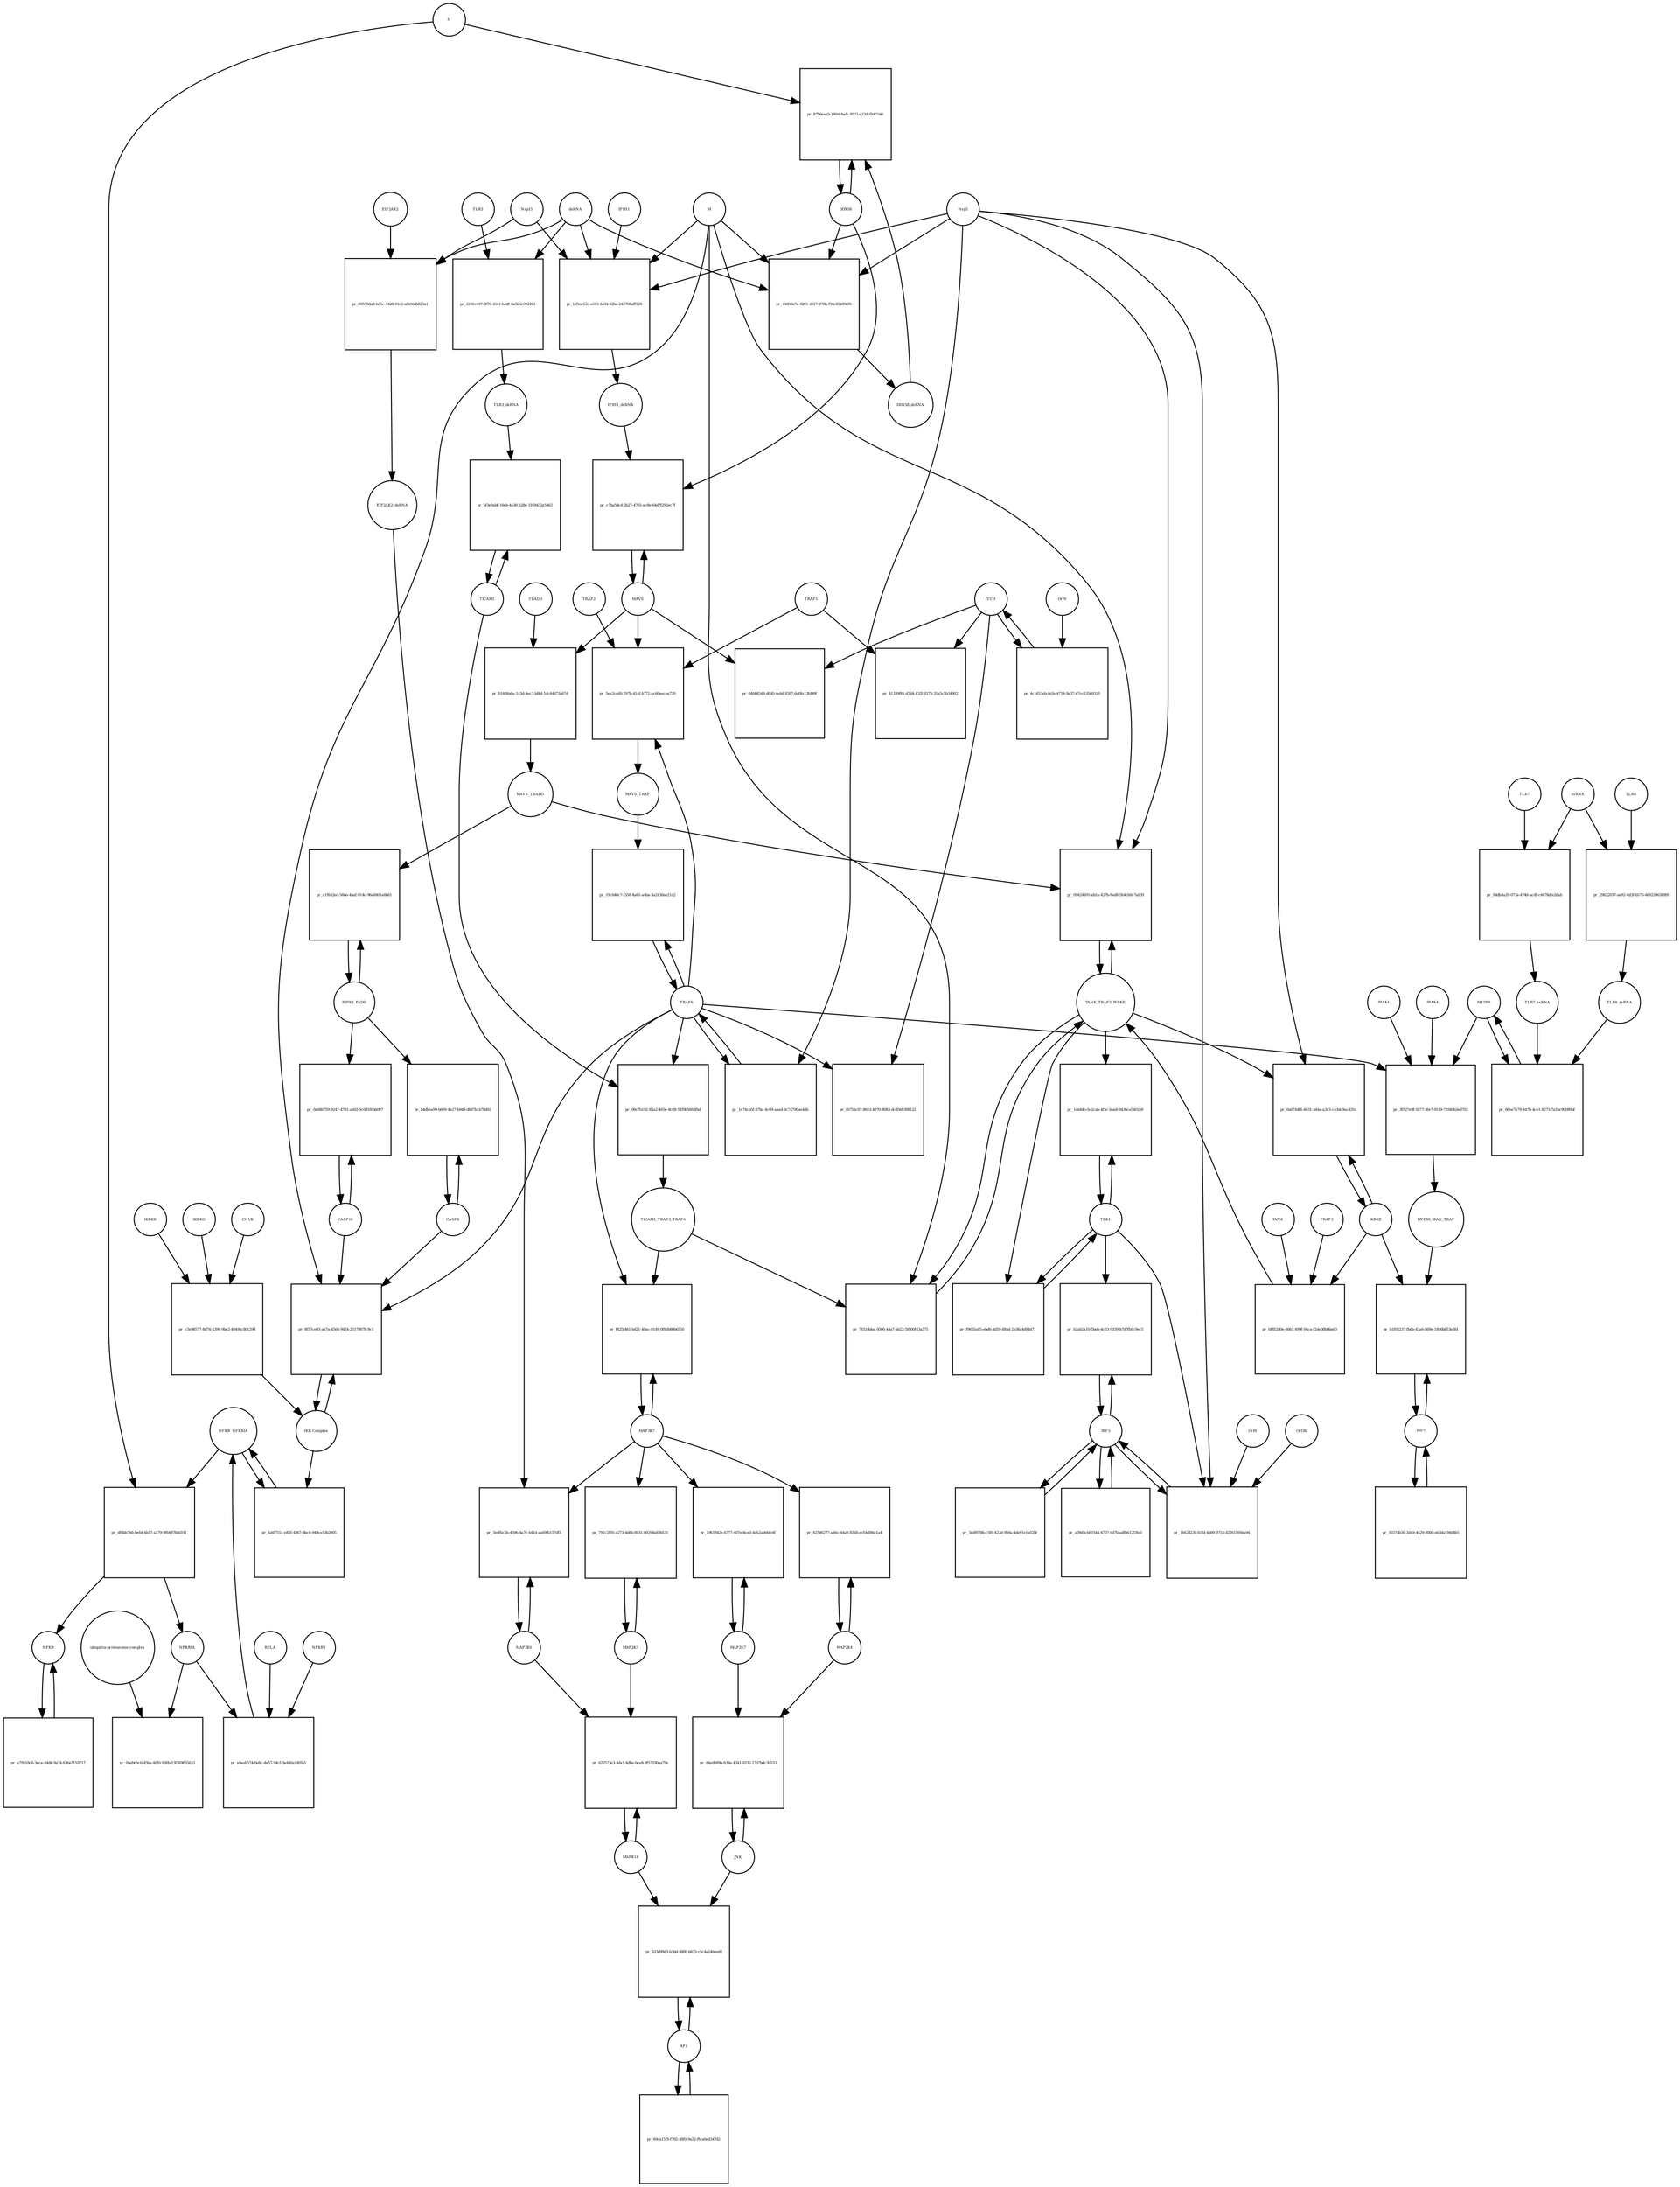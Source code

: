 strict digraph  {
NFKB_NFKBIA [annotation="", bipartite=0, cls=complex, fontsize=4, label=NFKB_NFKBIA, shape=circle];
"pr_df6bb78d-be64-4b57-a379-9f64978dd191" [annotation="", bipartite=1, cls=process, fontsize=4, label="pr_df6bb78d-be64-4b57-a379-9f64978dd191", shape=square];
NFKB [annotation="", bipartite=0, cls=complex, fontsize=4, label=NFKB, shape=circle];
NFKBIA [annotation=urn_miriam_hgnc_7797, bipartite=0, cls=macromolecule, fontsize=4, label=NFKBIA, shape=circle];
N [annotation=urn_miriam_ncbiprotein_1798174255, bipartite=0, cls=macromolecule, fontsize=4, label=N, shape=circle];
TLR3 [annotation=urn_miriam_hgnc_11849, bipartite=0, cls="macromolecule multimer", fontsize=4, label=TLR3, shape=circle];
"pr_d191c497-3f76-4041-be2f-0a5b6e092492" [annotation="", bipartite=1, cls=process, fontsize=4, label="pr_d191c497-3f76-4041-be2f-0a5b6e092492", shape=square];
dsRNA [annotation="", bipartite=0, cls="nucleic acid feature", fontsize=4, label=dsRNA, shape=circle];
TLR3_dsRNA [annotation="", bipartite=0, cls=complex, fontsize=4, label=TLR3_dsRNA, shape=circle];
"pr_49d93e7a-0291-4617-978b-f96c83489cf6" [annotation="", bipartite=1, cls=process, fontsize=4, label="pr_49d93e7a-0291-4617-978b-f96c83489cf6", shape=square];
DDX58_dsRNA [annotation="", bipartite=0, cls=complex, fontsize=4, label=DDX58_dsRNA, shape=circle];
M [annotation=urn_miriam_ncbiprotein_1796318601, bipartite=0, cls=macromolecule, fontsize=4, label=M, shape=circle];
Nsp3 [annotation=urn_miriam_ncbiprotein_1802476807, bipartite=0, cls=macromolecule, fontsize=4, label=Nsp3, shape=circle];
DDX58 [annotation=urn_miriam_hgnc_19102, bipartite=0, cls=macromolecule, fontsize=4, label=DDX58, shape=circle];
"pr_bd9ee63c-e649-4a04-82ba-245708aff528" [annotation="", bipartite=1, cls=process, fontsize=4, label="pr_bd9ee63c-e649-4a04-82ba-245708aff528", shape=square];
IFIH1_dsRNA [annotation="", bipartite=0, cls=complex, fontsize=4, label=IFIH1_dsRNA, shape=circle];
Nsp15 [annotation=urn_miriam_ncbiprotein_1802476818, bipartite=0, cls=macromolecule, fontsize=4, label=Nsp15, shape=circle];
IFIH1 [annotation=urn_miriam_hgnc_18873, bipartite=0, cls=macromolecule, fontsize=4, label=IFIH1, shape=circle];
"pr_87b6eae5-180d-4edc-8522-c23dcfb42166" [annotation="", bipartite=1, cls=process, fontsize=4, label="pr_87b6eae5-180d-4edc-8522-c23dcfb42166", shape=square];
MAVS [annotation=urn_miriam_hgnc_29233, bipartite=0, cls="macromolecule multimer", fontsize=4, label=MAVS, shape=circle];
"pr_c7ba5dcd-2b27-4765-ac8e-64d7f292ec7f" [annotation="", bipartite=1, cls=process, fontsize=4, label="pr_c7ba5dcd-2b27-4765-ac8e-64d7f292ec7f", shape=square];
"pr_04eb6bc6-45ba-46f0-936b-13f269665633" [annotation="", bipartite=1, cls=process, fontsize=4, label="pr_04eb6bc6-45ba-46f0-936b-13f269665633", shape=square];
"ubiquitin-proteasome complex" [annotation="", bipartite=0, cls=complex, fontsize=4, label="ubiquitin-proteasome complex", shape=circle];
IRF3 [annotation=urn_miriam_hgnc_6118, bipartite=0, cls="macromolecule multimer", fontsize=4, label=IRF3, shape=circle];
"pr_b2ab2a10-5beb-4c03-9039-b7d7fb9c9ec5" [annotation="", bipartite=1, cls=process, fontsize=4, label="pr_b2ab2a10-5beb-4c03-9039-b7d7fb9c9ec5", shape=square];
TBK1 [annotation="", bipartite=0, cls=macromolecule, fontsize=4, label=TBK1, shape=circle];
"pr_1662d238-b1fd-4b89-9718-d22615956a94" [annotation="", bipartite=1, cls=process, fontsize=4, label="pr_1662d238-b1fd-4b89-9718-d22615956a94", shape=square];
Orf3b [annotation=urn_miriam_uniprot_P59633, bipartite=0, cls=macromolecule, fontsize=4, label=Orf3b, shape=circle];
Orf8 [annotation=urn_miriam_ncbiprotein_1796318604, bipartite=0, cls=macromolecule, fontsize=4, label=Orf8, shape=circle];
IRF7 [annotation=urn_miriam_hgnc_6122, bipartite=0, cls="macromolecule multimer", fontsize=4, label=IRF7, shape=circle];
"pr_b1f05237-fbdb-43a6-869e-1896bb53e3fd" [annotation="", bipartite=1, cls=process, fontsize=4, label="pr_b1f05237-fbdb-43a6-869e-1896bb53e3fd", shape=square];
IKBKE [annotation=urn_miriam_hgnc_14552, bipartite=0, cls=macromolecule, fontsize=4, label=IKBKE, shape=circle];
MYD88_IRAK_TRAF [annotation="", bipartite=0, cls=complex, fontsize=4, label=MYD88_IRAK_TRAF, shape=circle];
TRAF6 [annotation=urn_miriam_hgnc_12036, bipartite=0, cls=macromolecule, fontsize=4, label=TRAF6, shape=circle];
"pr_19c646c7-f558-4a61-a4ba-3a2438ae21d2" [annotation="", bipartite=1, cls=process, fontsize=4, label="pr_19c646c7-f558-4a61-a4ba-3a2438ae21d2", shape=square];
MAVS_TRAF [annotation="", bipartite=0, cls=complex, fontsize=4, label=MAVS_TRAF, shape=circle];
"pr_04bb8548-d6d0-4e4d-8397-6d0fe13fd99f" [annotation="", bipartite=1, cls=process, fontsize=4, label="pr_04bb8548-d6d0-4e4d-8397-6d0fe13fd99f", shape=square];
ITCH [annotation="", bipartite=0, cls=macromolecule, fontsize=4, label=ITCH, shape=circle];
TRAF5 [annotation=urn_miriam_hgnc_12035, bipartite=0, cls=macromolecule, fontsize=4, label=TRAF5, shape=circle];
"pr_41339f81-d3d4-432f-8273-31a5c5b34902" [annotation="", bipartite=1, cls=process, fontsize=4, label="pr_41339f81-d3d4-432f-8273-31a5c5b34902", shape=square];
"pr_f6755c07-8653-4070-8083-dcd568398122" [annotation="", bipartite=1, cls=process, fontsize=4, label="pr_f6755c07-8653-4070-8083-dcd568398122", shape=square];
TICAM1 [annotation=urn_miriam_hgnc_18348, bipartite=0, cls=macromolecule, fontsize=4, label=TICAM1, shape=circle];
"pr_bf3e0abf-16eb-4a38-b28e-3169432e5462" [annotation="", bipartite=1, cls=process, fontsize=4, label="pr_bf3e0abf-16eb-4a38-b28e-3169432e5462", shape=square];
"pr_08c7b192-82a2-465e-8c08-51f9b5893fbd" [annotation="", bipartite=1, cls=process, fontsize=4, label="pr_08c7b192-82a2-465e-8c08-51f9b5893fbd", shape=square];
TICAM1_TRAF3_TRAF6 [annotation="", bipartite=0, cls=complex, fontsize=4, label=TICAM1_TRAF3_TRAF6, shape=circle];
TANK_TRAF3_IKBKE [annotation="", bipartite=0, cls=complex, fontsize=4, label=TANK_TRAF3_IKBKE, shape=circle];
"pr_7651ddea-9300-44a7-ab22-5f000f43a375" [annotation="", bipartite=1, cls=process, fontsize=4, label="pr_7651ddea-9300-44a7-ab22-5f000f43a375", shape=square];
"pr_1dd44ccb-2cab-4f5c-bba8-9436ca540259" [annotation="", bipartite=1, cls=process, fontsize=4, label="pr_1dd44ccb-2cab-4f5c-bba8-9436ca540259", shape=square];
"pr_0a0744f6-4631-444a-a3c3-c43dc9acd35c" [annotation="", bipartite=1, cls=process, fontsize=4, label="pr_0a0744f6-4631-444a-a3c3-c43dc9acd35c", shape=square];
MYD88 [annotation="", bipartite=0, cls=macromolecule, fontsize=4, label=MYD88, shape=circle];
"pr_3f927e9f-9277-4fe7-9519-71949b3ed702" [annotation="", bipartite=1, cls=process, fontsize=4, label="pr_3f927e9f-9277-4fe7-9519-71949b3ed702", shape=square];
IRAK1 [annotation=urn_miriam_hgnc_6112, bipartite=0, cls=macromolecule, fontsize=4, label=IRAK1, shape=circle];
IRAK4 [annotation=urn_miriam_hgnc_17967, bipartite=0, cls=macromolecule, fontsize=4, label=IRAK4, shape=circle];
TLR7 [annotation=urn_miriam_hgnc_15631, bipartite=0, cls=macromolecule, fontsize=4, label=TLR7, shape=circle];
"pr_94db4a20-073a-474d-acdf-c4478dfe2dab" [annotation="", bipartite=1, cls=process, fontsize=4, label="pr_94db4a20-073a-474d-acdf-c4478dfe2dab", shape=square];
TLR7_ssRNA [annotation="", bipartite=0, cls=complex, fontsize=4, label=TLR7_ssRNA, shape=circle];
ssRNA [annotation="", bipartite=0, cls="nucleic acid feature", fontsize=4, label=ssRNA, shape=circle];
TLR8 [annotation=urn_miriam_hgnc_15632, bipartite=0, cls=macromolecule, fontsize=4, label=TLR8, shape=circle];
"pr_29622017-ae92-4d3f-b575-4602596389f8" [annotation="", bipartite=1, cls=process, fontsize=4, label="pr_29622017-ae92-4d3f-b575-4602596389f8", shape=square];
TLR8_ssRNA [annotation="", bipartite=0, cls=complex, fontsize=4, label=TLR8_ssRNA, shape=circle];
"pr_66ee7a79-847b-4ce1-8273-7a5bc90089bf" [annotation="", bipartite=1, cls=process, fontsize=4, label="pr_66ee7a79-847b-4ce1-8273-7a5bc90089bf", shape=square];
MAP3K7 [annotation="", bipartite=0, cls=macromolecule, fontsize=4, label=MAP3K7, shape=circle];
"pr_f425f461-bd21-40ac-8149-0f86b80b6550" [annotation="", bipartite=1, cls=process, fontsize=4, label="pr_f425f461-bd21-40ac-8149-0f86b80b6550", shape=square];
TRAF2 [annotation=urn_miriam_hgnc_12032, bipartite=0, cls=macromolecule, fontsize=4, label=TRAF2, shape=circle];
"pr_5ee2ca40-297b-414f-b772-ac60eecea720" [annotation="", bipartite=1, cls=process, fontsize=4, label="pr_5ee2ca40-297b-414f-b772-ac60eecea720", shape=square];
"pr_4c1653eb-8cfe-4719-9a37-67cc53569313" [annotation="", bipartite=1, cls=process, fontsize=4, label="pr_4c1653eb-8cfe-4719-9a37-67cc53569313", shape=square];
Orf9 [annotation=urn_miriam_uniprot_P59636, bipartite=0, cls=macromolecule, fontsize=4, label=Orf9, shape=circle];
"pr_01408a6a-143d-4ec3-b8fd-1dc64d73a67d" [annotation="", bipartite=1, cls=process, fontsize=4, label="pr_01408a6a-143d-4ec3-b8fd-1dc64d73a67d", shape=square];
MAVS_TRADD [annotation="", bipartite=0, cls=complex, fontsize=4, label=MAVS_TRADD, shape=circle];
TRADD [annotation=urn_miriam_hgnc_12030, bipartite=0, cls=macromolecule, fontsize=4, label=TRADD, shape=circle];
"pr_1c74cb5f-87bc-4c09-aaad-3c74790ae46b" [annotation="", bipartite=1, cls=process, fontsize=4, label="pr_1c74cb5f-87bc-4c09-aaad-3c74790ae46b", shape=square];
AP1 [annotation="", bipartite=0, cls=complex, fontsize=4, label=AP1, shape=circle];
"pr_b33d99d3-b3bd-4880-b633-c5c4a246eed5" [annotation="", bipartite=1, cls=process, fontsize=4, label="pr_b33d99d3-b3bd-4880-b633-c5c4a246eed5", shape=square];
MAPK14 [annotation="", bipartite=0, cls=macromolecule, fontsize=4, label=MAPK14, shape=circle];
JNK [annotation="", bipartite=0, cls=complex, fontsize=4, label=JNK, shape=circle];
"pr_84edb99b-633e-4341-9232-1707bdc30533" [annotation="", bipartite=1, cls=process, fontsize=4, label="pr_84edb99b-633e-4341-9232-1707bdc30533", shape=square];
MAP2K7 [annotation="", bipartite=0, cls=macromolecule, fontsize=4, label=MAP2K7, shape=circle];
MAP2K4 [annotation="", bipartite=0, cls=macromolecule, fontsize=4, label=MAP2K4, shape=circle];
"pr_425d6277-ab6c-44a9-8368-ecfddf86e1a4" [annotation="", bipartite=1, cls=process, fontsize=4, label="pr_425d6277-ab6c-44a9-8368-ecfddf86e1a4", shape=square];
"pr_1961342e-6777-407e-8ce3-4cb2ab66fe4f" [annotation="", bipartite=1, cls=process, fontsize=4, label="pr_1961342e-6777-407e-8ce3-4cb2ab66fe4f", shape=square];
MAP2K3 [annotation="", bipartite=0, cls=macromolecule, fontsize=4, label=MAP2K3, shape=circle];
"pr_791c2f95-a273-4d8b-8931-b9298a83b531" [annotation="", bipartite=1, cls=process, fontsize=4, label="pr_791c2f95-a273-4d8b-8931-b9298a83b531", shape=square];
MAP2K6 [annotation="", bipartite=0, cls=macromolecule, fontsize=4, label=MAP2K6, shape=circle];
"pr_3edfbc2b-4596-4a7c-b41d-aa69fb157df5" [annotation="", bipartite=1, cls=process, fontsize=4, label="pr_3edfbc2b-4596-4a7c-b41d-aa69fb157df5", shape=square];
EIF2AK2_dsRNA [annotation="", bipartite=0, cls=complex, fontsize=4, label=EIF2AK2_dsRNA, shape=circle];
"pr_09559da8-bd6c-4428-91c2-afb56db823a1" [annotation="", bipartite=1, cls=process, fontsize=4, label="pr_09559da8-bd6c-4428-91c2-afb56db823a1", shape=square];
EIF2AK2 [annotation=urn_miriam_hgnc_9437, bipartite=0, cls=macromolecule, fontsize=4, label=EIF2AK2, shape=circle];
RIPK1_FADD [annotation="", bipartite=0, cls=complex, fontsize=4, label=RIPK1_FADD, shape=circle];
"pr_c1f642ec-566e-4aaf-914c-96a8401a6b61" [annotation="", bipartite=1, cls=process, fontsize=4, label="pr_c1f642ec-566e-4aaf-914c-96a8401a6b61", shape=square];
CASP8 [annotation="", bipartite=0, cls=macromolecule, fontsize=4, label=CASP8, shape=circle];
"pr_b4dbea99-bb09-4e27-b949-d8d7b1b70d02" [annotation="", bipartite=1, cls=process, fontsize=4, label="pr_b4dbea99-bb09-4e27-b949-d8d7b1b70d02", shape=square];
CASP10 [annotation="", bipartite=0, cls=macromolecule, fontsize=4, label=CASP10, shape=circle];
"pr_0a686759-9247-4701-ab02-5c0d1f6bb007" [annotation="", bipartite=1, cls=process, fontsize=4, label="pr_0a686759-9247-4701-ab02-5c0d1f6bb007", shape=square];
"pr_fa6f7551-e82f-4367-8bc8-949ce53b2005" [annotation="", bipartite=1, cls=process, fontsize=4, label="pr_fa6f7551-e82f-4367-8bc8-949ce53b2005", shape=square];
"IKK Complex" [annotation="", bipartite=0, cls=complex, fontsize=4, label="IKK Complex", shape=circle];
"pr_8f57ce03-aa7a-4564-9424-2517987fc9c1" [annotation="", bipartite=1, cls=process, fontsize=4, label="pr_8f57ce03-aa7a-4564-9424-2517987fc9c1", shape=square];
"pr_a9aab574-0e8c-4e57-94cf-3e446a14f055" [annotation="", bipartite=1, cls=process, fontsize=4, label="pr_a9aab574-0e8c-4e57-94cf-3e446a14f055", shape=square];
RELA [annotation="", bipartite=0, cls=macromolecule, fontsize=4, label=RELA, shape=circle];
NFKB1 [annotation="", bipartite=0, cls=macromolecule, fontsize=4, label=NFKB1, shape=circle];
IKBKG [annotation="", bipartite=0, cls=macromolecule, fontsize=4, label=IKBKG, shape=circle];
"pr_c5e98577-8d74-4399-9be2-40494c80129d" [annotation="", bipartite=1, cls=process, fontsize=4, label="pr_c5e98577-8d74-4399-9be2-40494c80129d", shape=square];
CHUK [annotation="", bipartite=0, cls=macromolecule, fontsize=4, label=CHUK, shape=circle];
IKBKB [annotation="", bipartite=0, cls=macromolecule, fontsize=4, label=IKBKB, shape=circle];
"pr_09424691-ab1a-427b-8ed8-5b4cb0c7ab39" [annotation="", bipartite=1, cls=process, fontsize=4, label="pr_09424691-ab1a-427b-8ed8-5b4cb0c7ab39", shape=square];
"pr_f9655a85-ebd6-4d59-884d-2b36a4d94d71" [annotation="", bipartite=1, cls=process, fontsize=4, label="pr_f9655a85-ebd6-4d59-884d-2b36a4d94d71", shape=square];
"pr_622573e3-3da1-4dba-bce8-9f57190aa79e" [annotation="", bipartite=1, cls=process, fontsize=4, label="pr_622573e3-3da1-4dba-bce8-9f57190aa79e", shape=square];
TRAF3 [annotation="", bipartite=0, cls=macromolecule, fontsize=4, label=TRAF3, shape=circle];
"pr_bf852d0e-60b1-499f-94ca-f2de08b0ba63" [annotation="", bipartite=1, cls=process, fontsize=4, label="pr_bf852d0e-60b1-499f-94ca-f2de08b0ba63", shape=square];
TANK [annotation="", bipartite=0, cls=macromolecule, fontsize=4, label=TANK, shape=circle];
"pr_a79518c6-3ece-44d4-9a74-636e5f32ff17" [annotation="", bipartite=1, cls=process, fontsize=4, label="pr_a79518c6-3ece-44d4-9a74-636e5f32ff17", shape=square];
"pr_a09d5cbf-f544-4707-9d7b-adfb612f3fe0" [annotation="", bipartite=1, cls=process, fontsize=4, label="pr_a09d5cbf-f544-4707-9d7b-adfb612f3fe0", shape=square];
"pr_3edf9786-c5f6-423d-959a-4de91e1a02bf" [annotation="", bipartite=1, cls=process, fontsize=4, label="pr_3edf9786-c5f6-423d-959a-4de91e1a02bf", shape=square];
"pr_5037db30-3d49-4429-80b9-eb3da19408b5" [annotation="", bipartite=1, cls=process, fontsize=4, label="pr_5037db30-3d49-4429-80b9-eb3da19408b5", shape=square];
"pr_69ca15f9-f765-48f0-9a22-ffca6ed347d2" [annotation="", bipartite=1, cls=process, fontsize=4, label="pr_69ca15f9-f765-48f0-9a22-ffca6ed347d2", shape=square];
NFKB_NFKBIA -> "pr_df6bb78d-be64-4b57-a379-9f64978dd191"  [annotation="", interaction_type=consumption];
NFKB_NFKBIA -> "pr_fa6f7551-e82f-4367-8bc8-949ce53b2005"  [annotation="", interaction_type=consumption];
"pr_df6bb78d-be64-4b57-a379-9f64978dd191" -> NFKB  [annotation="", interaction_type=production];
"pr_df6bb78d-be64-4b57-a379-9f64978dd191" -> NFKBIA  [annotation="", interaction_type=production];
NFKB -> "pr_a79518c6-3ece-44d4-9a74-636e5f32ff17"  [annotation="", interaction_type=consumption];
NFKBIA -> "pr_04eb6bc6-45ba-46f0-936b-13f269665633"  [annotation="", interaction_type=consumption];
NFKBIA -> "pr_a9aab574-0e8c-4e57-94cf-3e446a14f055"  [annotation="", interaction_type=consumption];
N -> "pr_df6bb78d-be64-4b57-a379-9f64978dd191"  [annotation="urn_miriam_pubmed_16143815|urn_miriam_taxonomy_694009", interaction_type=stimulation];
N -> "pr_87b6eae5-180d-4edc-8522-c23dcfb42166"  [annotation="urn_miriam_pubmed_25581309|urn_miriam_pubmed_28148787|urn_miriam_taxonomy_694009", interaction_type=inhibition];
TLR3 -> "pr_d191c497-3f76-4041-be2f-0a5b6e092492"  [annotation="", interaction_type=consumption];
"pr_d191c497-3f76-4041-be2f-0a5b6e092492" -> TLR3_dsRNA  [annotation="", interaction_type=production];
dsRNA -> "pr_d191c497-3f76-4041-be2f-0a5b6e092492"  [annotation="", interaction_type=consumption];
dsRNA -> "pr_49d93e7a-0291-4617-978b-f96c83489cf6"  [annotation="", interaction_type=consumption];
dsRNA -> "pr_bd9ee63c-e649-4a04-82ba-245708aff528"  [annotation="", interaction_type=consumption];
dsRNA -> "pr_09559da8-bd6c-4428-91c2-afb56db823a1"  [annotation="", interaction_type=consumption];
TLR3_dsRNA -> "pr_bf3e0abf-16eb-4a38-b28e-3169432e5462"  [annotation=urn_miriam_pubmed_20303872, interaction_type=stimulation];
"pr_49d93e7a-0291-4617-978b-f96c83489cf6" -> DDX58_dsRNA  [annotation="", interaction_type=production];
DDX58_dsRNA -> "pr_87b6eae5-180d-4edc-8522-c23dcfb42166"  [annotation="urn_miriam_pubmed_25581309|urn_miriam_pubmed_28148787|urn_miriam_taxonomy_694009", interaction_type=catalysis];
M -> "pr_49d93e7a-0291-4617-978b-f96c83489cf6"  [annotation="urn_miriam_pubmed_20303872|urn_miriam_pubmed_19380580|urn_miriam_pubmed_31226023|urn_miriam_taxonomy_694009", interaction_type=inhibition];
M -> "pr_bd9ee63c-e649-4a04-82ba-245708aff528"  [annotation="urn_miriam_pubmed_28484023|urn_miriam_pubmed_19380580|urn_miriam_pubmed_31226023|urn_miriam_taxonomy_694009", interaction_type=inhibition];
M -> "pr_7651ddea-9300-44a7-ab22-5f000f43a375"  [annotation="urn_miriam_pubmed_19380580|urn_miriam_pubmed_19366914|urn_miriam_taxonomy_694009", interaction_type=inhibition];
M -> "pr_8f57ce03-aa7a-4564-9424-2517987fc9c1"  [annotation="urn_miriam_pubmed_19366914|urn_miriam_pubmed_20303872|urn_miriam_pubmed_17705188|urn_miriam_pubmed_694009", interaction_type=inhibition];
M -> "pr_09424691-ab1a-427b-8ed8-5b4cb0c7ab39"  [annotation="urn_miriam_pubmed_19366914|urn_miriam_pubmed_27164085|urn_miriam_pubmed_19380580|urn_miriam_taxonomy_694009", interaction_type=inhibition];
Nsp3 -> "pr_49d93e7a-0291-4617-978b-f96c83489cf6"  [annotation="urn_miriam_pubmed_20303872|urn_miriam_pubmed_19380580|urn_miriam_pubmed_31226023|urn_miriam_taxonomy_694009", interaction_type=inhibition];
Nsp3 -> "pr_bd9ee63c-e649-4a04-82ba-245708aff528"  [annotation="urn_miriam_pubmed_28484023|urn_miriam_pubmed_19380580|urn_miriam_pubmed_31226023|urn_miriam_taxonomy_694009", interaction_type=inhibition];
Nsp3 -> "pr_1662d238-b1fd-4b89-9718-d22615956a94"  [annotation="urn_miriam_pubmed_17761676|urn_miriam_pubmed_31226023|urn_miriam_taxonomy_694009", interaction_type=inhibition];
Nsp3 -> "pr_0a0744f6-4631-444a-a3c3-c43dc9acd35c"  [annotation="urn_miriam_pubmed_20303872|urn_miriam_pubmed_31226023|urn_miriam_taxonomy_694009", interaction_type=inhibition];
Nsp3 -> "pr_1c74cb5f-87bc-4c09-aaad-3c74790ae46b"  [annotation="urn_miriam_pubmed_27164085|urn_miriam_taxonomy_694009", interaction_type=catalysis];
Nsp3 -> "pr_09424691-ab1a-427b-8ed8-5b4cb0c7ab39"  [annotation="urn_miriam_pubmed_19366914|urn_miriam_pubmed_27164085|urn_miriam_pubmed_19380580|urn_miriam_taxonomy_694009", interaction_type=inhibition];
DDX58 -> "pr_49d93e7a-0291-4617-978b-f96c83489cf6"  [annotation="", interaction_type=consumption];
DDX58 -> "pr_87b6eae5-180d-4edc-8522-c23dcfb42166"  [annotation="", interaction_type=consumption];
DDX58 -> "pr_c7ba5dcd-2b27-4765-ac8e-64d7f292ec7f"  [annotation=urn_miriam_pubmed_25581309, interaction_type=catalysis];
"pr_bd9ee63c-e649-4a04-82ba-245708aff528" -> IFIH1_dsRNA  [annotation="", interaction_type=production];
IFIH1_dsRNA -> "pr_c7ba5dcd-2b27-4765-ac8e-64d7f292ec7f"  [annotation=urn_miriam_pubmed_25581309, interaction_type=catalysis];
Nsp15 -> "pr_bd9ee63c-e649-4a04-82ba-245708aff528"  [annotation="urn_miriam_pubmed_28484023|urn_miriam_pubmed_19380580|urn_miriam_pubmed_31226023|urn_miriam_taxonomy_694009", interaction_type=inhibition];
Nsp15 -> "pr_09559da8-bd6c-4428-91c2-afb56db823a1"  [annotation="urn_miriam_pubmed_28484023|urn_miriam_pubmed_19366914|urn_miriam_taxonomy_694009", interaction_type=inhibition];
IFIH1 -> "pr_bd9ee63c-e649-4a04-82ba-245708aff528"  [annotation="", interaction_type=consumption];
"pr_87b6eae5-180d-4edc-8522-c23dcfb42166" -> DDX58  [annotation="", interaction_type=production];
MAVS -> "pr_c7ba5dcd-2b27-4765-ac8e-64d7f292ec7f"  [annotation="", interaction_type=consumption];
MAVS -> "pr_04bb8548-d6d0-4e4d-8397-6d0fe13fd99f"  [annotation="", interaction_type=consumption];
MAVS -> "pr_5ee2ca40-297b-414f-b772-ac60eecea720"  [annotation="", interaction_type=consumption];
MAVS -> "pr_01408a6a-143d-4ec3-b8fd-1dc64d73a67d"  [annotation="", interaction_type=consumption];
"pr_c7ba5dcd-2b27-4765-ac8e-64d7f292ec7f" -> MAVS  [annotation="", interaction_type=production];
"ubiquitin-proteasome complex" -> "pr_04eb6bc6-45ba-46f0-936b-13f269665633"  [annotation=urn_miriam_pubmed_20303872, interaction_type=catalysis];
IRF3 -> "pr_b2ab2a10-5beb-4c03-9039-b7d7fb9c9ec5"  [annotation="", interaction_type=consumption];
IRF3 -> "pr_1662d238-b1fd-4b89-9718-d22615956a94"  [annotation="", interaction_type=consumption];
IRF3 -> "pr_a09d5cbf-f544-4707-9d7b-adfb612f3fe0"  [annotation="", interaction_type=consumption];
IRF3 -> "pr_3edf9786-c5f6-423d-959a-4de91e1a02bf"  [annotation="", interaction_type=consumption];
"pr_b2ab2a10-5beb-4c03-9039-b7d7fb9c9ec5" -> IRF3  [annotation="", interaction_type=production];
TBK1 -> "pr_b2ab2a10-5beb-4c03-9039-b7d7fb9c9ec5"  [annotation=urn_miriam_pubmed_25581309, interaction_type=catalysis];
TBK1 -> "pr_1662d238-b1fd-4b89-9718-d22615956a94"  [annotation="urn_miriam_pubmed_17761676|urn_miriam_pubmed_31226023|urn_miriam_taxonomy_694009", interaction_type=catalysis];
TBK1 -> "pr_1dd44ccb-2cab-4f5c-bba8-9436ca540259"  [annotation="", interaction_type=consumption];
TBK1 -> "pr_f9655a85-ebd6-4d59-884d-2b36a4d94d71"  [annotation="", interaction_type=consumption];
"pr_1662d238-b1fd-4b89-9718-d22615956a94" -> IRF3  [annotation="", interaction_type=production];
Orf3b -> "pr_1662d238-b1fd-4b89-9718-d22615956a94"  [annotation="urn_miriam_pubmed_17761676|urn_miriam_pubmed_31226023|urn_miriam_taxonomy_694009", interaction_type=inhibition];
Orf8 -> "pr_1662d238-b1fd-4b89-9718-d22615956a94"  [annotation="urn_miriam_pubmed_17761676|urn_miriam_pubmed_31226023|urn_miriam_taxonomy_694009", interaction_type=inhibition];
IRF7 -> "pr_b1f05237-fbdb-43a6-869e-1896bb53e3fd"  [annotation="", interaction_type=consumption];
IRF7 -> "pr_5037db30-3d49-4429-80b9-eb3da19408b5"  [annotation="", interaction_type=consumption];
"pr_b1f05237-fbdb-43a6-869e-1896bb53e3fd" -> IRF7  [annotation="", interaction_type=production];
IKBKE -> "pr_b1f05237-fbdb-43a6-869e-1896bb53e3fd"  [annotation=urn_miriam_pubmed_20303872, interaction_type=catalysis];
IKBKE -> "pr_0a0744f6-4631-444a-a3c3-c43dc9acd35c"  [annotation="", interaction_type=consumption];
IKBKE -> "pr_bf852d0e-60b1-499f-94ca-f2de08b0ba63"  [annotation="", interaction_type=consumption];
MYD88_IRAK_TRAF -> "pr_b1f05237-fbdb-43a6-869e-1896bb53e3fd"  [annotation=urn_miriam_pubmed_20303872, interaction_type=catalysis];
TRAF6 -> "pr_19c646c7-f558-4a61-a4ba-3a2438ae21d2"  [annotation="", interaction_type=consumption];
TRAF6 -> "pr_f6755c07-8653-4070-8083-dcd568398122"  [annotation="", interaction_type=consumption];
TRAF6 -> "pr_08c7b192-82a2-465e-8c08-51f9b5893fbd"  [annotation="", interaction_type=consumption];
TRAF6 -> "pr_3f927e9f-9277-4fe7-9519-71949b3ed702"  [annotation="", interaction_type=consumption];
TRAF6 -> "pr_f425f461-bd21-40ac-8149-0f86b80b6550"  [annotation=urn_miriam_pubmed_19366914, interaction_type=stimulation];
TRAF6 -> "pr_5ee2ca40-297b-414f-b772-ac60eecea720"  [annotation="", interaction_type=consumption];
TRAF6 -> "pr_1c74cb5f-87bc-4c09-aaad-3c74790ae46b"  [annotation="", interaction_type=consumption];
TRAF6 -> "pr_8f57ce03-aa7a-4564-9424-2517987fc9c1"  [annotation="urn_miriam_pubmed_19366914|urn_miriam_pubmed_20303872|urn_miriam_pubmed_17705188|urn_miriam_pubmed_694009", interaction_type=stimulation];
"pr_19c646c7-f558-4a61-a4ba-3a2438ae21d2" -> TRAF6  [annotation="", interaction_type=production];
MAVS_TRAF -> "pr_19c646c7-f558-4a61-a4ba-3a2438ae21d2"  [annotation=urn_miriam_pubmed_19366914, interaction_type=catalysis];
ITCH -> "pr_04bb8548-d6d0-4e4d-8397-6d0fe13fd99f"  [annotation=urn_miriam_pubmed_25135833, interaction_type=catalysis];
ITCH -> "pr_41339f81-d3d4-432f-8273-31a5c5b34902"  [annotation=urn_miriam_pubmed_25135833, interaction_type=catalysis];
ITCH -> "pr_f6755c07-8653-4070-8083-dcd568398122"  [annotation=urn_miriam_pubmed_25135833, interaction_type=catalysis];
ITCH -> "pr_4c1653eb-8cfe-4719-9a37-67cc53569313"  [annotation="", interaction_type=consumption];
TRAF5 -> "pr_41339f81-d3d4-432f-8273-31a5c5b34902"  [annotation="", interaction_type=consumption];
TRAF5 -> "pr_5ee2ca40-297b-414f-b772-ac60eecea720"  [annotation="", interaction_type=consumption];
TICAM1 -> "pr_bf3e0abf-16eb-4a38-b28e-3169432e5462"  [annotation="", interaction_type=consumption];
TICAM1 -> "pr_08c7b192-82a2-465e-8c08-51f9b5893fbd"  [annotation="", interaction_type=consumption];
"pr_bf3e0abf-16eb-4a38-b28e-3169432e5462" -> TICAM1  [annotation="", interaction_type=production];
"pr_08c7b192-82a2-465e-8c08-51f9b5893fbd" -> TICAM1_TRAF3_TRAF6  [annotation="", interaction_type=production];
TICAM1_TRAF3_TRAF6 -> "pr_7651ddea-9300-44a7-ab22-5f000f43a375"  [annotation="urn_miriam_pubmed_19380580|urn_miriam_pubmed_19366914|urn_miriam_taxonomy_694009", interaction_type=stimulation];
TICAM1_TRAF3_TRAF6 -> "pr_f425f461-bd21-40ac-8149-0f86b80b6550"  [annotation=urn_miriam_pubmed_19366914, interaction_type=stimulation];
TANK_TRAF3_IKBKE -> "pr_7651ddea-9300-44a7-ab22-5f000f43a375"  [annotation="", interaction_type=consumption];
TANK_TRAF3_IKBKE -> "pr_1dd44ccb-2cab-4f5c-bba8-9436ca540259"  [annotation=urn_miriam_pubmed_20303872, interaction_type=stimulation];
TANK_TRAF3_IKBKE -> "pr_0a0744f6-4631-444a-a3c3-c43dc9acd35c"  [annotation="urn_miriam_pubmed_20303872|urn_miriam_pubmed_31226023|urn_miriam_taxonomy_694009", interaction_type=stimulation];
TANK_TRAF3_IKBKE -> "pr_09424691-ab1a-427b-8ed8-5b4cb0c7ab39"  [annotation="", interaction_type=consumption];
TANK_TRAF3_IKBKE -> "pr_f9655a85-ebd6-4d59-884d-2b36a4d94d71"  [annotation=urn_miriam_pubmed_19366914, interaction_type=stimulation];
"pr_7651ddea-9300-44a7-ab22-5f000f43a375" -> TANK_TRAF3_IKBKE  [annotation="", interaction_type=production];
"pr_1dd44ccb-2cab-4f5c-bba8-9436ca540259" -> TBK1  [annotation="", interaction_type=production];
"pr_0a0744f6-4631-444a-a3c3-c43dc9acd35c" -> IKBKE  [annotation="", interaction_type=production];
MYD88 -> "pr_3f927e9f-9277-4fe7-9519-71949b3ed702"  [annotation="", interaction_type=consumption];
MYD88 -> "pr_66ee7a79-847b-4ce1-8273-7a5bc90089bf"  [annotation="", interaction_type=consumption];
"pr_3f927e9f-9277-4fe7-9519-71949b3ed702" -> MYD88_IRAK_TRAF  [annotation="", interaction_type=production];
IRAK1 -> "pr_3f927e9f-9277-4fe7-9519-71949b3ed702"  [annotation="", interaction_type=consumption];
IRAK4 -> "pr_3f927e9f-9277-4fe7-9519-71949b3ed702"  [annotation="", interaction_type=consumption];
TLR7 -> "pr_94db4a20-073a-474d-acdf-c4478dfe2dab"  [annotation="", interaction_type=consumption];
"pr_94db4a20-073a-474d-acdf-c4478dfe2dab" -> TLR7_ssRNA  [annotation="", interaction_type=production];
TLR7_ssRNA -> "pr_66ee7a79-847b-4ce1-8273-7a5bc90089bf"  [annotation=urn_miriam_pubmed_19366914, interaction_type=stimulation];
ssRNA -> "pr_94db4a20-073a-474d-acdf-c4478dfe2dab"  [annotation="", interaction_type=consumption];
ssRNA -> "pr_29622017-ae92-4d3f-b575-4602596389f8"  [annotation="", interaction_type=consumption];
TLR8 -> "pr_29622017-ae92-4d3f-b575-4602596389f8"  [annotation="", interaction_type=consumption];
"pr_29622017-ae92-4d3f-b575-4602596389f8" -> TLR8_ssRNA  [annotation="", interaction_type=production];
TLR8_ssRNA -> "pr_66ee7a79-847b-4ce1-8273-7a5bc90089bf"  [annotation=urn_miriam_pubmed_19366914, interaction_type=stimulation];
"pr_66ee7a79-847b-4ce1-8273-7a5bc90089bf" -> MYD88  [annotation="", interaction_type=production];
MAP3K7 -> "pr_f425f461-bd21-40ac-8149-0f86b80b6550"  [annotation="", interaction_type=consumption];
MAP3K7 -> "pr_425d6277-ab6c-44a9-8368-ecfddf86e1a4"  [annotation=urn_miriam_pubmed_19366914, interaction_type=catalysis];
MAP3K7 -> "pr_1961342e-6777-407e-8ce3-4cb2ab66fe4f"  [annotation=urn_miriam_pubmed_19366914, interaction_type=catalysis];
MAP3K7 -> "pr_791c2f95-a273-4d8b-8931-b9298a83b531"  [annotation=urn_miriam_pubmed_19366914, interaction_type=catalysis];
MAP3K7 -> "pr_3edfbc2b-4596-4a7c-b41d-aa69fb157df5"  [annotation=urn_miriam_pubmed_19366914, interaction_type=catalysis];
"pr_f425f461-bd21-40ac-8149-0f86b80b6550" -> MAP3K7  [annotation="", interaction_type=production];
TRAF2 -> "pr_5ee2ca40-297b-414f-b772-ac60eecea720"  [annotation="", interaction_type=consumption];
"pr_5ee2ca40-297b-414f-b772-ac60eecea720" -> MAVS_TRAF  [annotation="", interaction_type=production];
"pr_4c1653eb-8cfe-4719-9a37-67cc53569313" -> ITCH  [annotation="", interaction_type=production];
Orf9 -> "pr_4c1653eb-8cfe-4719-9a37-67cc53569313"  [annotation="urn_miriam_pubmed_25135833|urn_miriam_taxonomy_694009", interaction_type=stimulation];
"pr_01408a6a-143d-4ec3-b8fd-1dc64d73a67d" -> MAVS_TRADD  [annotation="", interaction_type=production];
MAVS_TRADD -> "pr_c1f642ec-566e-4aaf-914c-96a8401a6b61"  [annotation=urn_miriam_pubmed_19366914, interaction_type=stimulation];
MAVS_TRADD -> "pr_09424691-ab1a-427b-8ed8-5b4cb0c7ab39"  [annotation="urn_miriam_pubmed_19366914|urn_miriam_pubmed_27164085|urn_miriam_pubmed_19380580|urn_miriam_taxonomy_694009", interaction_type=stimulation];
TRADD -> "pr_01408a6a-143d-4ec3-b8fd-1dc64d73a67d"  [annotation="", interaction_type=consumption];
"pr_1c74cb5f-87bc-4c09-aaad-3c74790ae46b" -> TRAF6  [annotation="", interaction_type=production];
AP1 -> "pr_b33d99d3-b3bd-4880-b633-c5c4a246eed5"  [annotation="", interaction_type=consumption];
AP1 -> "pr_69ca15f9-f765-48f0-9a22-ffca6ed347d2"  [annotation="", interaction_type=consumption];
"pr_b33d99d3-b3bd-4880-b633-c5c4a246eed5" -> AP1  [annotation="", interaction_type=production];
MAPK14 -> "pr_b33d99d3-b3bd-4880-b633-c5c4a246eed5"  [annotation=urn_miriam_pubmed_19366914, interaction_type=stimulation];
MAPK14 -> "pr_622573e3-3da1-4dba-bce8-9f57190aa79e"  [annotation="", interaction_type=consumption];
JNK -> "pr_b33d99d3-b3bd-4880-b633-c5c4a246eed5"  [annotation=urn_miriam_pubmed_19366914, interaction_type=stimulation];
JNK -> "pr_84edb99b-633e-4341-9232-1707bdc30533"  [annotation="", interaction_type=consumption];
"pr_84edb99b-633e-4341-9232-1707bdc30533" -> JNK  [annotation="", interaction_type=production];
MAP2K7 -> "pr_84edb99b-633e-4341-9232-1707bdc30533"  [annotation=urn_miriam_pubmed_19366914, interaction_type=catalysis];
MAP2K7 -> "pr_1961342e-6777-407e-8ce3-4cb2ab66fe4f"  [annotation="", interaction_type=consumption];
MAP2K4 -> "pr_84edb99b-633e-4341-9232-1707bdc30533"  [annotation=urn_miriam_pubmed_19366914, interaction_type=catalysis];
MAP2K4 -> "pr_425d6277-ab6c-44a9-8368-ecfddf86e1a4"  [annotation="", interaction_type=consumption];
"pr_425d6277-ab6c-44a9-8368-ecfddf86e1a4" -> MAP2K4  [annotation="", interaction_type=production];
"pr_1961342e-6777-407e-8ce3-4cb2ab66fe4f" -> MAP2K7  [annotation="", interaction_type=production];
MAP2K3 -> "pr_791c2f95-a273-4d8b-8931-b9298a83b531"  [annotation="", interaction_type=consumption];
MAP2K3 -> "pr_622573e3-3da1-4dba-bce8-9f57190aa79e"  [annotation=urn_miriam_pubmed_19366914, interaction_type=catalysis];
"pr_791c2f95-a273-4d8b-8931-b9298a83b531" -> MAP2K3  [annotation="", interaction_type=production];
MAP2K6 -> "pr_3edfbc2b-4596-4a7c-b41d-aa69fb157df5"  [annotation="", interaction_type=consumption];
MAP2K6 -> "pr_622573e3-3da1-4dba-bce8-9f57190aa79e"  [annotation=urn_miriam_pubmed_19366914, interaction_type=catalysis];
"pr_3edfbc2b-4596-4a7c-b41d-aa69fb157df5" -> MAP2K6  [annotation="", interaction_type=production];
EIF2AK2_dsRNA -> "pr_3edfbc2b-4596-4a7c-b41d-aa69fb157df5"  [annotation=urn_miriam_pubmed_19366914, interaction_type=stimulation];
"pr_09559da8-bd6c-4428-91c2-afb56db823a1" -> EIF2AK2_dsRNA  [annotation="", interaction_type=production];
EIF2AK2 -> "pr_09559da8-bd6c-4428-91c2-afb56db823a1"  [annotation="", interaction_type=consumption];
RIPK1_FADD -> "pr_c1f642ec-566e-4aaf-914c-96a8401a6b61"  [annotation="", interaction_type=consumption];
RIPK1_FADD -> "pr_b4dbea99-bb09-4e27-b949-d8d7b1b70d02"  [annotation=urn_miriam_pubmed_19366914, interaction_type=stimulation];
RIPK1_FADD -> "pr_0a686759-9247-4701-ab02-5c0d1f6bb007"  [annotation=urn_miriam_pubmed_20303872, interaction_type=stimulation];
"pr_c1f642ec-566e-4aaf-914c-96a8401a6b61" -> RIPK1_FADD  [annotation="", interaction_type=production];
CASP8 -> "pr_b4dbea99-bb09-4e27-b949-d8d7b1b70d02"  [annotation="", interaction_type=consumption];
CASP8 -> "pr_8f57ce03-aa7a-4564-9424-2517987fc9c1"  [annotation="urn_miriam_pubmed_19366914|urn_miriam_pubmed_20303872|urn_miriam_pubmed_17705188|urn_miriam_pubmed_694009", interaction_type=stimulation];
"pr_b4dbea99-bb09-4e27-b949-d8d7b1b70d02" -> CASP8  [annotation="", interaction_type=production];
CASP10 -> "pr_0a686759-9247-4701-ab02-5c0d1f6bb007"  [annotation="", interaction_type=consumption];
CASP10 -> "pr_8f57ce03-aa7a-4564-9424-2517987fc9c1"  [annotation="urn_miriam_pubmed_19366914|urn_miriam_pubmed_20303872|urn_miriam_pubmed_17705188|urn_miriam_pubmed_694009", interaction_type=stimulation];
"pr_0a686759-9247-4701-ab02-5c0d1f6bb007" -> CASP10  [annotation="", interaction_type=production];
"pr_fa6f7551-e82f-4367-8bc8-949ce53b2005" -> NFKB_NFKBIA  [annotation="", interaction_type=production];
"IKK Complex" -> "pr_fa6f7551-e82f-4367-8bc8-949ce53b2005"  [annotation=urn_miriam_pubmed_19366914, interaction_type=catalysis];
"IKK Complex" -> "pr_8f57ce03-aa7a-4564-9424-2517987fc9c1"  [annotation="", interaction_type=consumption];
"pr_8f57ce03-aa7a-4564-9424-2517987fc9c1" -> "IKK Complex"  [annotation="", interaction_type=production];
"pr_a9aab574-0e8c-4e57-94cf-3e446a14f055" -> NFKB_NFKBIA  [annotation="", interaction_type=production];
RELA -> "pr_a9aab574-0e8c-4e57-94cf-3e446a14f055"  [annotation="", interaction_type=consumption];
NFKB1 -> "pr_a9aab574-0e8c-4e57-94cf-3e446a14f055"  [annotation="", interaction_type=consumption];
IKBKG -> "pr_c5e98577-8d74-4399-9be2-40494c80129d"  [annotation="", interaction_type=consumption];
"pr_c5e98577-8d74-4399-9be2-40494c80129d" -> "IKK Complex"  [annotation="", interaction_type=production];
CHUK -> "pr_c5e98577-8d74-4399-9be2-40494c80129d"  [annotation="", interaction_type=consumption];
IKBKB -> "pr_c5e98577-8d74-4399-9be2-40494c80129d"  [annotation="", interaction_type=consumption];
"pr_09424691-ab1a-427b-8ed8-5b4cb0c7ab39" -> TANK_TRAF3_IKBKE  [annotation="", interaction_type=production];
"pr_f9655a85-ebd6-4d59-884d-2b36a4d94d71" -> TBK1  [annotation="", interaction_type=production];
"pr_622573e3-3da1-4dba-bce8-9f57190aa79e" -> MAPK14  [annotation="", interaction_type=production];
TRAF3 -> "pr_bf852d0e-60b1-499f-94ca-f2de08b0ba63"  [annotation="", interaction_type=consumption];
"pr_bf852d0e-60b1-499f-94ca-f2de08b0ba63" -> TANK_TRAF3_IKBKE  [annotation="", interaction_type=production];
TANK -> "pr_bf852d0e-60b1-499f-94ca-f2de08b0ba63"  [annotation="", interaction_type=consumption];
"pr_a79518c6-3ece-44d4-9a74-636e5f32ff17" -> NFKB  [annotation="", interaction_type=production];
"pr_a09d5cbf-f544-4707-9d7b-adfb612f3fe0" -> IRF3  [annotation="", interaction_type=production];
"pr_3edf9786-c5f6-423d-959a-4de91e1a02bf" -> IRF3  [annotation="", interaction_type=production];
"pr_5037db30-3d49-4429-80b9-eb3da19408b5" -> IRF7  [annotation="", interaction_type=production];
"pr_69ca15f9-f765-48f0-9a22-ffca6ed347d2" -> AP1  [annotation="", interaction_type=production];
}
